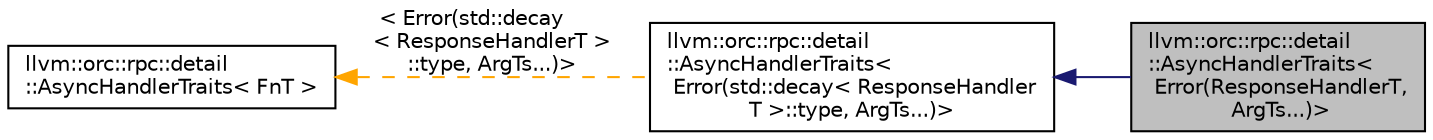digraph "llvm::orc::rpc::detail::AsyncHandlerTraits&lt; Error(ResponseHandlerT, ArgTs...)&gt;"
{
 // LATEX_PDF_SIZE
  bgcolor="transparent";
  edge [fontname="Helvetica",fontsize="10",labelfontname="Helvetica",labelfontsize="10"];
  node [fontname="Helvetica",fontsize="10",shape="box"];
  rankdir="LR";
  Node1 [label="llvm::orc::rpc::detail\l::AsyncHandlerTraits\<\l Error(ResponseHandlerT,\l ArgTs...)\>",height=0.2,width=0.4,color="black", fillcolor="grey75", style="filled", fontcolor="black",tooltip=" "];
  Node2 -> Node1 [dir="back",color="midnightblue",fontsize="10",style="solid",fontname="Helvetica"];
  Node2 [label="llvm::orc::rpc::detail\l::AsyncHandlerTraits\<\l Error(std::decay\< ResponseHandler\lT \>::type, ArgTs...)\>",height=0.2,width=0.4,color="black",URL="$classllvm_1_1orc_1_1rpc_1_1detail_1_1AsyncHandlerTraits.html",tooltip=" "];
  Node3 -> Node2 [dir="back",color="orange",fontsize="10",style="dashed",label=" \< Error(std::decay\l\< ResponseHandlerT \>\l::type, ArgTs...)\>" ,fontname="Helvetica"];
  Node3 [label="llvm::orc::rpc::detail\l::AsyncHandlerTraits\< FnT \>",height=0.2,width=0.4,color="black",URL="$classllvm_1_1orc_1_1rpc_1_1detail_1_1AsyncHandlerTraits.html",tooltip=" "];
}
